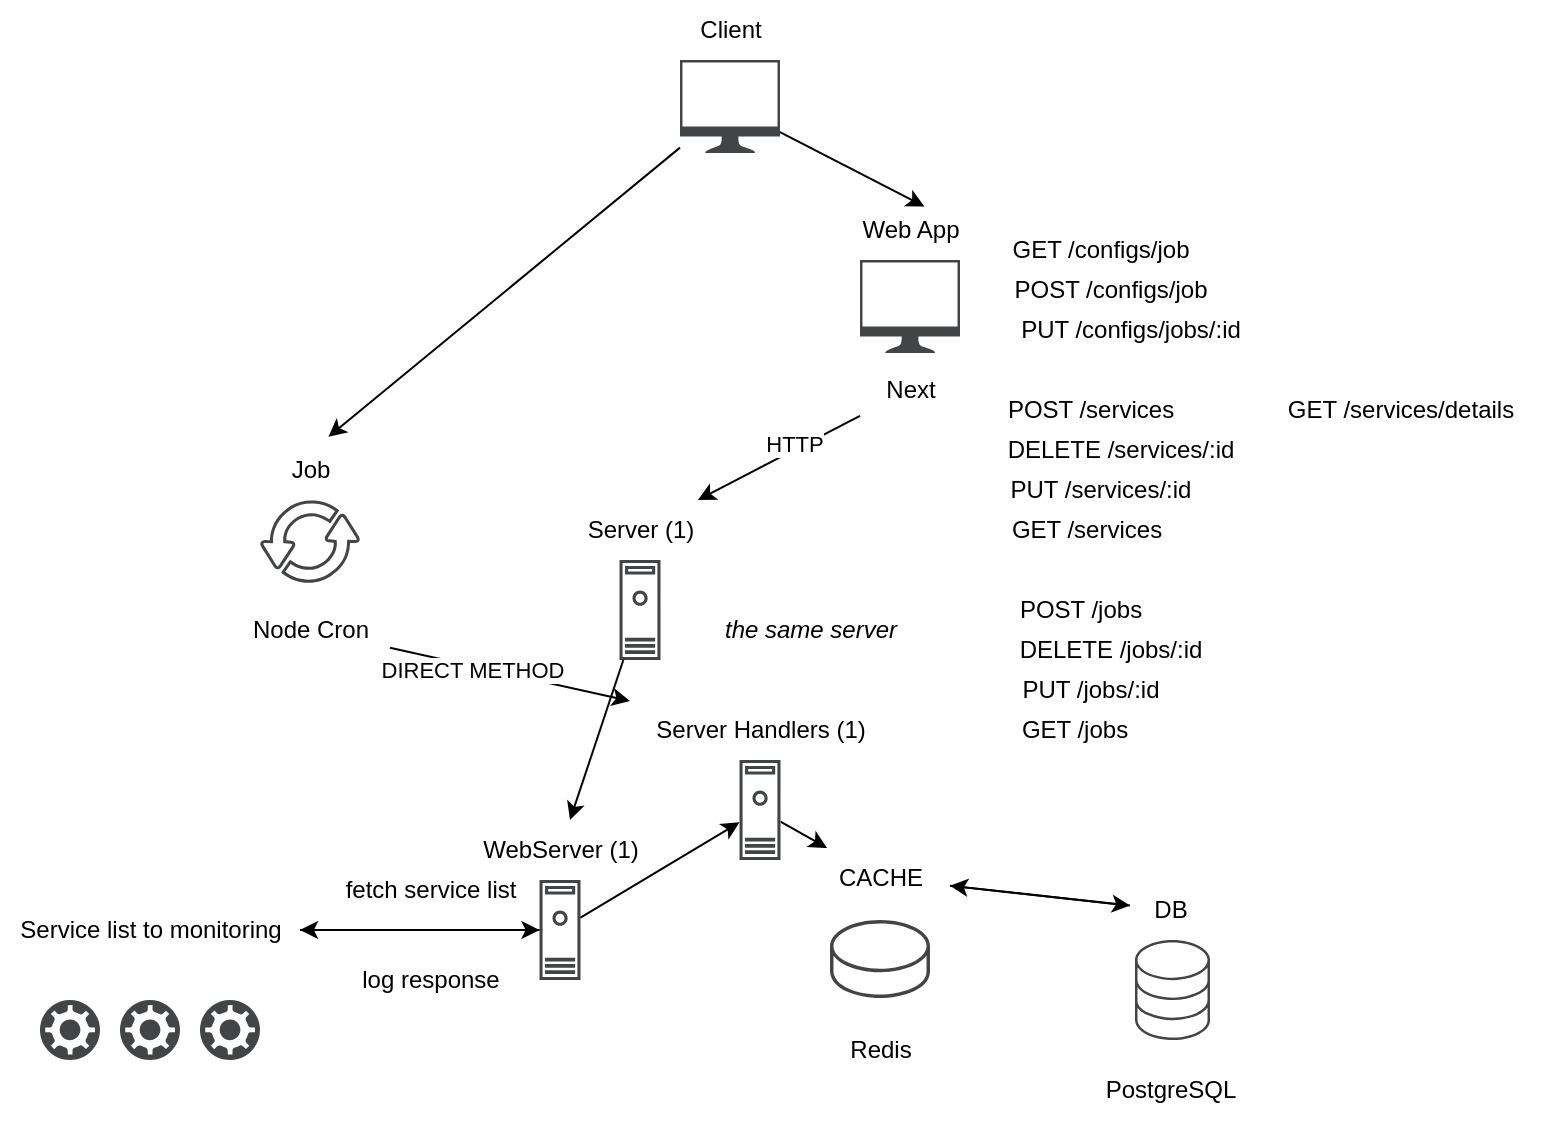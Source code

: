 <mxfile>
    <diagram id="VccKzJCjxGfmamhfIyjQ" name="Page-1">
        <mxGraphModel dx="732" dy="563" grid="1" gridSize="10" guides="1" tooltips="1" connect="1" arrows="1" fold="1" page="1" pageScale="1" pageWidth="850" pageHeight="1100" math="0" shadow="0">
            <root>
                <mxCell id="0"/>
                <mxCell id="1" parent="0"/>
                <mxCell id="4" value="" style="group" vertex="1" connectable="0" parent="1">
                    <mxGeometry x="350" y="160" width="50" height="76.5" as="geometry"/>
                </mxCell>
                <mxCell id="2" value="" style="sketch=0;pointerEvents=1;shadow=0;dashed=0;html=1;strokeColor=none;fillColor=#434445;aspect=fixed;labelPosition=center;verticalLabelPosition=bottom;verticalAlign=top;align=center;outlineConnect=0;shape=mxgraph.vvd.monitor;" vertex="1" parent="4">
                    <mxGeometry y="30" width="50" height="46.5" as="geometry"/>
                </mxCell>
                <mxCell id="3" value="Client" style="text;html=1;align=center;verticalAlign=middle;resizable=0;points=[];autosize=1;strokeColor=none;fillColor=none;" vertex="1" parent="4">
                    <mxGeometry width="50" height="30" as="geometry"/>
                </mxCell>
                <mxCell id="7" value="" style="group" vertex="1" connectable="0" parent="1">
                    <mxGeometry x="260" y="570" width="80" height="80" as="geometry"/>
                </mxCell>
                <mxCell id="5" value="" style="sketch=0;pointerEvents=1;shadow=0;dashed=0;html=1;strokeColor=none;fillColor=#434445;aspect=fixed;labelPosition=center;verticalLabelPosition=bottom;verticalAlign=top;align=center;outlineConnect=0;shape=mxgraph.vvd.machine;" vertex="1" parent="7">
                    <mxGeometry x="19.75" y="30" width="20.5" height="50" as="geometry"/>
                </mxCell>
                <mxCell id="6" value="WebServer (1)" style="text;html=1;align=center;verticalAlign=middle;resizable=0;points=[];autosize=1;strokeColor=none;fillColor=none;" vertex="1" parent="7">
                    <mxGeometry x="-20" width="100" height="30" as="geometry"/>
                </mxCell>
                <mxCell id="14" style="edgeStyle=none;html=1;entryX=0.603;entryY=0.107;entryDx=0;entryDy=0;entryPerimeter=0;" edge="1" parent="1" source="2" target="11">
                    <mxGeometry relative="1" as="geometry"/>
                </mxCell>
                <mxCell id="15" style="edgeStyle=none;html=1;entryX=0.73;entryY=-0.053;entryDx=0;entryDy=0;entryPerimeter=0;" edge="1" parent="1" source="2" target="12">
                    <mxGeometry relative="1" as="geometry"/>
                </mxCell>
                <mxCell id="18" value="" style="group" vertex="1" connectable="0" parent="1">
                    <mxGeometry x="440" y="260" width="60" height="110" as="geometry"/>
                </mxCell>
                <mxCell id="9" value="" style="group" vertex="1" connectable="0" parent="18">
                    <mxGeometry width="60" height="76.5" as="geometry"/>
                </mxCell>
                <mxCell id="10" value="" style="sketch=0;pointerEvents=1;shadow=0;dashed=0;html=1;strokeColor=none;fillColor=#434445;aspect=fixed;labelPosition=center;verticalLabelPosition=bottom;verticalAlign=top;align=center;outlineConnect=0;shape=mxgraph.vvd.monitor;" vertex="1" parent="9">
                    <mxGeometry y="30" width="50" height="46.5" as="geometry"/>
                </mxCell>
                <mxCell id="11" value="Web App" style="text;html=1;align=center;verticalAlign=middle;resizable=0;points=[];autosize=1;strokeColor=none;fillColor=none;" vertex="1" parent="9">
                    <mxGeometry x="-10" width="70" height="30" as="geometry"/>
                </mxCell>
                <mxCell id="17" value="Next" style="text;html=1;align=center;verticalAlign=middle;resizable=0;points=[];autosize=1;strokeColor=none;fillColor=none;" vertex="1" parent="18">
                    <mxGeometry y="80" width="50" height="30" as="geometry"/>
                </mxCell>
                <mxCell id="19" value="" style="group" vertex="1" connectable="0" parent="1">
                    <mxGeometry x="125" y="380" width="80" height="110" as="geometry"/>
                </mxCell>
                <mxCell id="13" value="" style="group" vertex="1" connectable="0" parent="19">
                    <mxGeometry x="15" width="50" height="73" as="geometry"/>
                </mxCell>
                <mxCell id="8" value="" style="sketch=0;pointerEvents=1;shadow=0;dashed=0;html=1;strokeColor=none;fillColor=#434445;aspect=fixed;labelPosition=center;verticalLabelPosition=bottom;verticalAlign=top;align=center;outlineConnect=0;shape=mxgraph.vvd.business_continuity_data_protection;" vertex="1" parent="13">
                    <mxGeometry y="30" width="50" height="43" as="geometry"/>
                </mxCell>
                <mxCell id="12" value="Job" style="text;html=1;align=center;verticalAlign=middle;resizable=0;points=[];autosize=1;strokeColor=none;fillColor=none;" vertex="1" parent="13">
                    <mxGeometry x="5" width="40" height="30" as="geometry"/>
                </mxCell>
                <mxCell id="16" value="Node Cron" style="text;html=1;align=center;verticalAlign=middle;resizable=0;points=[];autosize=1;strokeColor=none;fillColor=none;" vertex="1" parent="19">
                    <mxGeometry y="80" width="80" height="30" as="geometry"/>
                </mxCell>
                <mxCell id="20" style="edgeStyle=none;html=1;" edge="1" parent="1" source="16" target="67">
                    <mxGeometry relative="1" as="geometry"/>
                </mxCell>
                <mxCell id="23" value="DIRECT METHOD" style="edgeLabel;html=1;align=center;verticalAlign=middle;resizable=0;points=[];" vertex="1" connectable="0" parent="20">
                    <mxGeometry x="-0.32" y="-2" relative="1" as="geometry">
                        <mxPoint as="offset"/>
                    </mxGeometry>
                </mxCell>
                <mxCell id="21" style="edgeStyle=none;html=1;" edge="1" parent="1" source="17" target="63">
                    <mxGeometry relative="1" as="geometry"/>
                </mxCell>
                <mxCell id="22" value="HTTP" style="edgeLabel;html=1;align=center;verticalAlign=middle;resizable=0;points=[];" vertex="1" connectable="0" parent="21">
                    <mxGeometry x="-0.218" y="-3" relative="1" as="geometry">
                        <mxPoint as="offset"/>
                    </mxGeometry>
                </mxCell>
                <mxCell id="30" value="" style="group" vertex="1" connectable="0" parent="1">
                    <mxGeometry x="10" y="610" width="150" height="80" as="geometry"/>
                </mxCell>
                <mxCell id="25" value="" style="sketch=0;pointerEvents=1;shadow=0;dashed=0;html=1;strokeColor=none;fillColor=#434445;aspect=fixed;labelPosition=center;verticalLabelPosition=bottom;verticalAlign=top;align=center;outlineConnect=0;shape=mxgraph.vvd.vrealize_automation;" vertex="1" parent="30">
                    <mxGeometry x="20" y="50" width="30" height="30" as="geometry"/>
                </mxCell>
                <mxCell id="27" value="" style="sketch=0;pointerEvents=1;shadow=0;dashed=0;html=1;strokeColor=none;fillColor=#434445;aspect=fixed;labelPosition=center;verticalLabelPosition=bottom;verticalAlign=top;align=center;outlineConnect=0;shape=mxgraph.vvd.vrealize_automation;" vertex="1" parent="30">
                    <mxGeometry x="60" y="50" width="30" height="30" as="geometry"/>
                </mxCell>
                <mxCell id="28" value="" style="sketch=0;pointerEvents=1;shadow=0;dashed=0;html=1;strokeColor=none;fillColor=#434445;aspect=fixed;labelPosition=center;verticalLabelPosition=bottom;verticalAlign=top;align=center;outlineConnect=0;shape=mxgraph.vvd.vrealize_automation;" vertex="1" parent="30">
                    <mxGeometry x="100" y="50" width="30" height="30" as="geometry"/>
                </mxCell>
                <mxCell id="29" value="Service list to monitoring" style="text;html=1;align=center;verticalAlign=middle;resizable=0;points=[];autosize=1;strokeColor=none;fillColor=none;" vertex="1" parent="30">
                    <mxGeometry width="150" height="30" as="geometry"/>
                </mxCell>
                <mxCell id="33" value="" style="group" vertex="1" connectable="0" parent="1">
                    <mxGeometry x="550" y="600" width="90" height="120" as="geometry"/>
                </mxCell>
                <mxCell id="24" value="" style="sketch=0;pointerEvents=1;shadow=0;dashed=0;html=1;strokeColor=none;fillColor=#434445;aspect=fixed;labelPosition=center;verticalLabelPosition=bottom;verticalAlign=top;align=center;outlineConnect=0;shape=mxgraph.vvd.storage;" vertex="1" parent="33">
                    <mxGeometry x="27.5" y="30" width="37.5" height="50" as="geometry"/>
                </mxCell>
                <mxCell id="31" value="DB" style="text;html=1;align=center;verticalAlign=middle;resizable=0;points=[];autosize=1;strokeColor=none;fillColor=none;" vertex="1" parent="33">
                    <mxGeometry x="25" width="40" height="30" as="geometry"/>
                </mxCell>
                <mxCell id="32" value="PostgreSQL" style="text;html=1;align=center;verticalAlign=middle;resizable=0;points=[];autosize=1;strokeColor=none;fillColor=none;" vertex="1" parent="33">
                    <mxGeometry y="90" width="90" height="30" as="geometry"/>
                </mxCell>
                <mxCell id="37" value="" style="group" vertex="1" connectable="0" parent="1">
                    <mxGeometry x="415" y="584" width="70" height="116" as="geometry"/>
                </mxCell>
                <mxCell id="34" value="" style="sketch=0;pointerEvents=1;shadow=0;dashed=0;html=1;strokeColor=none;fillColor=#434445;aspect=fixed;labelPosition=center;verticalLabelPosition=bottom;verticalAlign=top;align=center;outlineConnect=0;shape=mxgraph.vvd.datastore;" vertex="1" parent="37">
                    <mxGeometry x="10" y="36" width="50" height="39" as="geometry"/>
                </mxCell>
                <mxCell id="35" value="CACHE" style="text;html=1;align=center;verticalAlign=middle;resizable=0;points=[];autosize=1;strokeColor=none;fillColor=none;" vertex="1" parent="37">
                    <mxGeometry width="70" height="30" as="geometry"/>
                </mxCell>
                <mxCell id="36" value="Redis" style="text;html=1;align=center;verticalAlign=middle;resizable=0;points=[];autosize=1;strokeColor=none;fillColor=none;" vertex="1" parent="37">
                    <mxGeometry x="10" y="86" width="50" height="30" as="geometry"/>
                </mxCell>
                <mxCell id="38" value="POST /configs/job" style="text;html=1;align=center;verticalAlign=middle;resizable=0;points=[];autosize=1;strokeColor=none;fillColor=none;" vertex="1" parent="1">
                    <mxGeometry x="505" y="290" width="120" height="30" as="geometry"/>
                </mxCell>
                <mxCell id="39" value="PUT /configs/jobs/:id" style="text;html=1;align=center;verticalAlign=middle;resizable=0;points=[];autosize=1;strokeColor=none;fillColor=none;" vertex="1" parent="1">
                    <mxGeometry x="510" y="310" width="130" height="30" as="geometry"/>
                </mxCell>
                <mxCell id="42" style="edgeStyle=none;html=1;" edge="1" parent="1" source="66" target="35">
                    <mxGeometry relative="1" as="geometry"/>
                </mxCell>
                <mxCell id="43" style="edgeStyle=none;html=1;" edge="1" parent="1" source="31" target="35">
                    <mxGeometry relative="1" as="geometry"/>
                </mxCell>
                <mxCell id="44" style="edgeStyle=none;html=1;" edge="1" parent="1" source="35" target="31">
                    <mxGeometry relative="1" as="geometry"/>
                </mxCell>
                <mxCell id="45" value="POST /jobs" style="text;html=1;align=center;verticalAlign=middle;resizable=0;points=[];autosize=1;strokeColor=none;fillColor=none;" vertex="1" parent="1">
                    <mxGeometry x="510" y="450" width="80" height="30" as="geometry"/>
                </mxCell>
                <mxCell id="47" style="edgeStyle=none;html=1;" edge="1" parent="1" source="5" target="29">
                    <mxGeometry relative="1" as="geometry"/>
                </mxCell>
                <mxCell id="48" value="fetch service list" style="text;html=1;align=center;verticalAlign=middle;resizable=0;points=[];autosize=1;strokeColor=none;fillColor=none;rotation=0;" vertex="1" parent="1">
                    <mxGeometry x="170" y="590" width="110" height="30" as="geometry"/>
                </mxCell>
                <mxCell id="49" value="POST /services" style="text;html=1;align=center;verticalAlign=middle;resizable=0;points=[];autosize=1;strokeColor=none;fillColor=none;" vertex="1" parent="1">
                    <mxGeometry x="500" y="350" width="110" height="30" as="geometry"/>
                </mxCell>
                <mxCell id="50" value="DELETE /services/:id" style="text;html=1;align=center;verticalAlign=middle;resizable=0;points=[];autosize=1;strokeColor=none;fillColor=none;" vertex="1" parent="1">
                    <mxGeometry x="500" y="370" width="140" height="30" as="geometry"/>
                </mxCell>
                <mxCell id="51" value="PUT /services/:id" style="text;html=1;align=center;verticalAlign=middle;resizable=0;points=[];autosize=1;strokeColor=none;fillColor=none;" vertex="1" parent="1">
                    <mxGeometry x="505" y="390" width="110" height="30" as="geometry"/>
                </mxCell>
                <mxCell id="52" value="DELETE /jobs/:id" style="text;html=1;align=center;verticalAlign=middle;resizable=0;points=[];autosize=1;strokeColor=none;fillColor=none;" vertex="1" parent="1">
                    <mxGeometry x="510" y="470" width="110" height="30" as="geometry"/>
                </mxCell>
                <mxCell id="53" value="PUT /jobs/:id" style="text;html=1;align=center;verticalAlign=middle;resizable=0;points=[];autosize=1;strokeColor=none;fillColor=none;" vertex="1" parent="1">
                    <mxGeometry x="510" y="490" width="90" height="30" as="geometry"/>
                </mxCell>
                <mxCell id="54" value="GET /configs/job" style="text;html=1;align=center;verticalAlign=middle;resizable=0;points=[];autosize=1;strokeColor=none;fillColor=none;" vertex="1" parent="1">
                    <mxGeometry x="505" y="270" width="110" height="30" as="geometry"/>
                </mxCell>
                <mxCell id="55" value="GET /services" style="text;html=1;align=center;verticalAlign=middle;resizable=0;points=[];autosize=1;strokeColor=none;fillColor=none;" vertex="1" parent="1">
                    <mxGeometry x="503" y="410" width="100" height="30" as="geometry"/>
                </mxCell>
                <mxCell id="56" value="GET /jobs" style="text;html=1;align=center;verticalAlign=middle;resizable=0;points=[];autosize=1;strokeColor=none;fillColor=none;" vertex="1" parent="1">
                    <mxGeometry x="507" y="510" width="80" height="30" as="geometry"/>
                </mxCell>
                <mxCell id="57" value="GET /services/details" style="text;html=1;align=center;verticalAlign=middle;resizable=0;points=[];autosize=1;strokeColor=none;fillColor=none;" vertex="1" parent="1">
                    <mxGeometry x="640" y="350" width="140" height="30" as="geometry"/>
                </mxCell>
                <mxCell id="58" style="edgeStyle=none;html=1;" edge="1" parent="1" source="29" target="5">
                    <mxGeometry relative="1" as="geometry"/>
                </mxCell>
                <mxCell id="59" value="log response" style="text;html=1;align=center;verticalAlign=middle;resizable=0;points=[];autosize=1;strokeColor=none;fillColor=none;rotation=0;" vertex="1" parent="1">
                    <mxGeometry x="180" y="635" width="90" height="30" as="geometry"/>
                </mxCell>
                <mxCell id="61" value="" style="group" vertex="1" connectable="0" parent="1">
                    <mxGeometry x="300" y="410" width="70" height="80" as="geometry"/>
                </mxCell>
                <mxCell id="62" value="" style="sketch=0;pointerEvents=1;shadow=0;dashed=0;html=1;strokeColor=none;fillColor=#434445;aspect=fixed;labelPosition=center;verticalLabelPosition=bottom;verticalAlign=top;align=center;outlineConnect=0;shape=mxgraph.vvd.machine;" vertex="1" parent="61">
                    <mxGeometry x="19.75" y="30" width="20.5" height="50" as="geometry"/>
                </mxCell>
                <mxCell id="63" value="Server (1)" style="text;html=1;align=center;verticalAlign=middle;resizable=0;points=[];autosize=1;strokeColor=none;fillColor=none;" vertex="1" parent="61">
                    <mxGeometry x="-10" width="80" height="30" as="geometry"/>
                </mxCell>
                <mxCell id="64" style="edgeStyle=none;html=1;" edge="1" parent="1" source="62" target="6">
                    <mxGeometry relative="1" as="geometry"/>
                </mxCell>
                <mxCell id="65" value="" style="group" vertex="1" connectable="0" parent="1">
                    <mxGeometry x="360" y="510" width="95" height="80" as="geometry"/>
                </mxCell>
                <mxCell id="66" value="" style="sketch=0;pointerEvents=1;shadow=0;dashed=0;html=1;strokeColor=none;fillColor=#434445;aspect=fixed;labelPosition=center;verticalLabelPosition=bottom;verticalAlign=top;align=center;outlineConnect=0;shape=mxgraph.vvd.machine;" vertex="1" parent="65">
                    <mxGeometry x="19.75" y="30" width="20.5" height="50" as="geometry"/>
                </mxCell>
                <mxCell id="67" value="Server Handlers (1)" style="text;html=1;align=center;verticalAlign=middle;resizable=0;points=[];autosize=1;strokeColor=none;fillColor=none;" vertex="1" parent="65">
                    <mxGeometry x="-35" width="130" height="30" as="geometry"/>
                </mxCell>
                <mxCell id="68" style="edgeStyle=none;html=1;" edge="1" parent="1" source="5" target="66">
                    <mxGeometry relative="1" as="geometry"/>
                </mxCell>
                <mxCell id="69" value="&lt;i&gt;the same server&lt;/i&gt;" style="text;html=1;align=center;verticalAlign=middle;resizable=0;points=[];autosize=1;strokeColor=none;fillColor=none;" vertex="1" parent="1">
                    <mxGeometry x="360" y="460" width="110" height="30" as="geometry"/>
                </mxCell>
            </root>
        </mxGraphModel>
    </diagram>
</mxfile>
